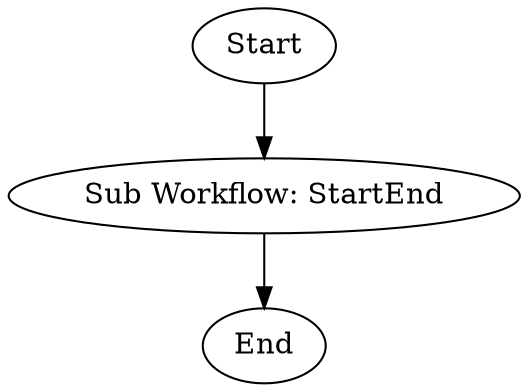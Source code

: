 digraph WorkflowWithSubWorkflow {
node1 [label="Start"]
node3 [label="Sub Workflow: StartEnd"]
node2 [label="End"]

node1 -> node3
node3 -> node2
}

